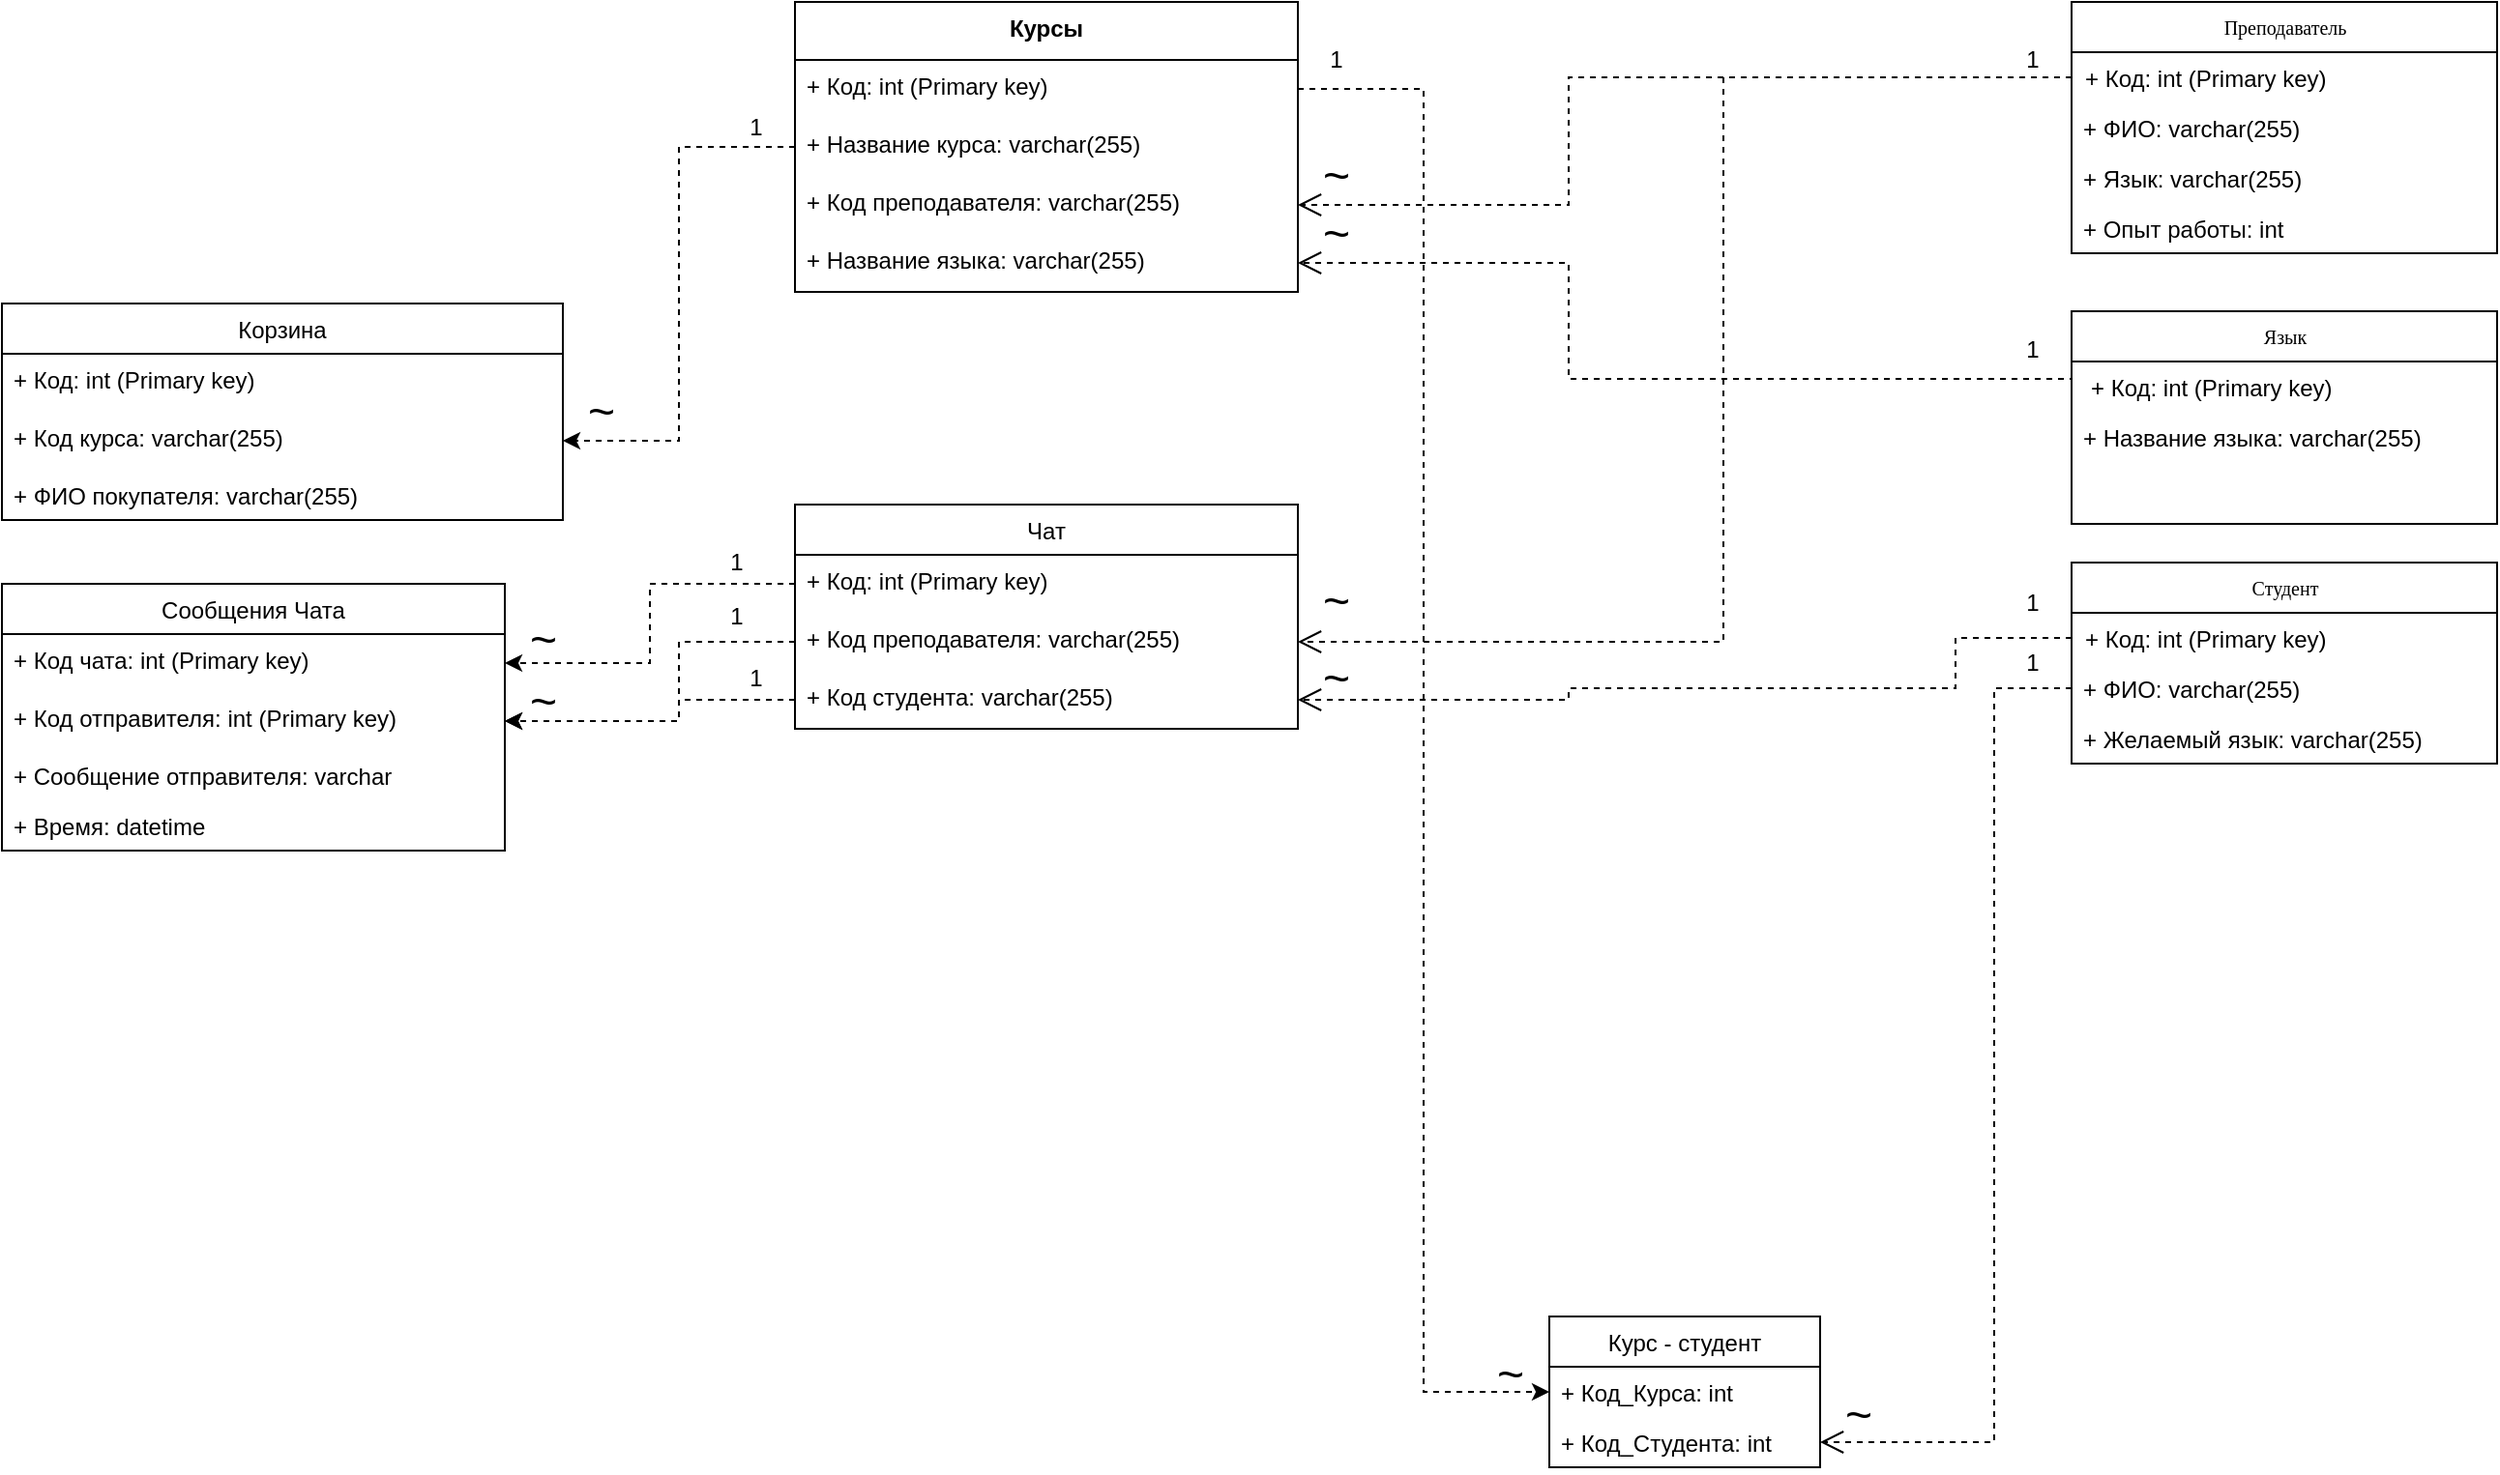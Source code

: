 <mxfile version="13.4.1" type="device"><diagram name="Page-1" id="c4acf3e9-155e-7222-9cf6-157b1a14988f"><mxGraphModel dx="1422" dy="794" grid="1" gridSize="10" guides="1" tooltips="1" connect="1" arrows="1" fold="1" page="1" pageScale="1" pageWidth="1169" pageHeight="827" background="#ffffff" math="0" shadow="0"><root><mxCell id="0"/><mxCell id="1" parent="0"/><mxCell id="5d2195bd80daf111-26" style="edgeStyle=orthogonalEdgeStyle;rounded=0;html=1;dashed=1;labelBackgroundColor=none;startFill=0;endArrow=open;endFill=0;endSize=10;fontFamily=Verdana;fontSize=10;" parent="1" edge="1"><mxGeometry relative="1" as="geometry"><Array as="points"/><mxPoint x="640" y="300" as="sourcePoint"/></mxGeometry></mxCell><mxCell id="5d2195bd80daf111-21" style="edgeStyle=orthogonalEdgeStyle;rounded=0;html=1;labelBackgroundColor=none;startFill=0;endArrow=open;endFill=0;endSize=10;fontFamily=Verdana;fontSize=10;dashed=1;exitX=0;exitY=0.5;exitDx=0;exitDy=0;entryX=1;entryY=0.5;entryDx=0;entryDy=0;" parent="1" source="17acba5748e5396b-24" target="fiG2u-xvk8_kJ1NtS1mX-15" edge="1"><mxGeometry relative="1" as="geometry"><mxPoint x="690" y="164.25" as="targetPoint"/><Array as="points"><mxPoint x="1200" y="285"/><mxPoint x="1200" y="255"/><mxPoint x="810" y="255"/><mxPoint x="810" y="195"/></Array></mxGeometry></mxCell><mxCell id="5d2195bd80daf111-24" style="edgeStyle=orthogonalEdgeStyle;rounded=0;html=1;dashed=1;labelBackgroundColor=none;startFill=0;endArrow=open;endFill=0;endSize=10;fontFamily=Verdana;fontSize=10;" parent="1" edge="1"><mxGeometry relative="1" as="geometry"><Array as="points"><mxPoint x="350" y="310"/><mxPoint x="350" y="210"/><mxPoint x="550" y="210"/><mxPoint x="550" y="160"/></Array><mxPoint x="580" y="160" as="targetPoint"/></mxGeometry></mxCell><mxCell id="5d2195bd80daf111-25" style="edgeStyle=orthogonalEdgeStyle;rounded=0;html=1;dashed=1;labelBackgroundColor=none;startFill=0;endArrow=open;endFill=0;endSize=10;fontFamily=Verdana;fontSize=10;" parent="1" edge="1"><mxGeometry relative="1" as="geometry"><Array as="points"><mxPoint x="370" y="340"/><mxPoint x="370" y="300"/></Array><mxPoint x="450" y="300" as="targetPoint"/></mxGeometry></mxCell><mxCell id="5d2195bd80daf111-27" style="edgeStyle=orthogonalEdgeStyle;rounded=0;html=1;exitX=1;exitY=0.75;dashed=1;labelBackgroundColor=none;startFill=0;endArrow=open;endFill=0;endSize=10;fontFamily=Verdana;fontSize=10;" parent="1" edge="1"><mxGeometry relative="1" as="geometry"><Array as="points"><mxPoint x="320" y="375"/><mxPoint x="320" y="440"/></Array><mxPoint x="250" y="375" as="sourcePoint"/></mxGeometry></mxCell><mxCell id="5d2195bd80daf111-28" style="edgeStyle=orthogonalEdgeStyle;rounded=0;html=1;dashed=1;labelBackgroundColor=none;startFill=0;endArrow=open;endFill=0;endSize=10;fontFamily=Verdana;fontSize=10;" parent="1" edge="1"><mxGeometry relative="1" as="geometry"><Array as="points"><mxPoint x="320" y="490"/><mxPoint x="320" y="460"/></Array><mxPoint x="380" y="460" as="targetPoint"/></mxGeometry></mxCell><mxCell id="fiG2u-xvk8_kJ1NtS1mX-23" style="edgeStyle=orthogonalEdgeStyle;rounded=0;html=1;labelBackgroundColor=none;startFill=0;endArrow=open;endFill=0;endSize=10;fontFamily=Verdana;fontSize=10;dashed=1;exitX=0;exitY=0.5;exitDx=0;exitDy=0;entryX=1;entryY=0.5;entryDx=0;entryDy=0;" parent="1" source="fiG2u-xvk8_kJ1NtS1mX-19" target="7IwQCP3Pk2z6sWOzPm-X-50" edge="1"><mxGeometry relative="1" as="geometry"><mxPoint x="600" y="410" as="targetPoint"/><mxPoint x="810" y="320" as="sourcePoint"/><Array as="points"><mxPoint x="1030" y="415"/><mxPoint x="1030" y="805"/></Array></mxGeometry></mxCell><mxCell id="fiG2u-xvk8_kJ1NtS1mX-31" style="edgeStyle=orthogonalEdgeStyle;rounded=0;html=1;labelBackgroundColor=none;startFill=0;endArrow=open;endFill=0;endSize=10;fontFamily=Verdana;fontSize=10;dashed=1;exitX=0;exitY=0.5;exitDx=0;exitDy=0;entryX=1;entryY=0.5;entryDx=0;entryDy=0;" parent="1" source="fiG2u-xvk8_kJ1NtS1mX-27" target="fiG2u-xvk8_kJ1NtS1mX-11" edge="1"><mxGeometry relative="1" as="geometry"><mxPoint x="650" y="340" as="targetPoint"/><mxPoint x="860" y="350" as="sourcePoint"/><Array as="points"><mxPoint x="810" y="99"/><mxPoint x="810" y="165"/></Array></mxGeometry></mxCell><mxCell id="7IwQCP3Pk2z6sWOzPm-X-19" style="edgeStyle=orthogonalEdgeStyle;rounded=0;html=1;labelBackgroundColor=none;startFill=0;endArrow=open;endFill=0;endSize=10;fontFamily=Verdana;fontSize=10;dashed=1;exitX=0;exitY=0.5;exitDx=0;exitDy=0;entryX=1;entryY=0.5;entryDx=0;entryDy=0;" parent="1" source="fiG2u-xvk8_kJ1NtS1mX-18" target="7IwQCP3Pk2z6sWOzPm-X-14" edge="1"><mxGeometry relative="1" as="geometry"><mxPoint x="720" y="420" as="targetPoint"/><mxPoint x="1290" y="610" as="sourcePoint"/><Array as="points"><mxPoint x="1010" y="389"/><mxPoint x="1010" y="415"/><mxPoint x="810" y="415"/><mxPoint x="810" y="421"/></Array></mxGeometry></mxCell><mxCell id="7IwQCP3Pk2z6sWOzPm-X-22" value="1" style="text;html=1;strokeColor=none;fillColor=none;align=center;verticalAlign=middle;whiteSpace=wrap;rounded=0;" parent="1" vertex="1"><mxGeometry x="1030" y="392" width="40" height="20" as="geometry"/></mxCell><mxCell id="7IwQCP3Pk2z6sWOzPm-X-24" value="1" style="text;html=1;strokeColor=none;fillColor=none;align=center;verticalAlign=middle;whiteSpace=wrap;rounded=0;" parent="1" vertex="1"><mxGeometry x="1030" y="230" width="40" height="20" as="geometry"/></mxCell><mxCell id="7IwQCP3Pk2z6sWOzPm-X-26" value="~" style="text;html=1;strokeColor=none;fillColor=none;align=center;verticalAlign=middle;whiteSpace=wrap;rounded=0;fontSize=24;" parent="1" vertex="1"><mxGeometry x="670" y="140" width="40" height="20" as="geometry"/></mxCell><mxCell id="7IwQCP3Pk2z6sWOzPm-X-27" value="~" style="text;html=1;strokeColor=none;fillColor=none;align=center;verticalAlign=middle;whiteSpace=wrap;rounded=0;fontSize=24;" parent="1" vertex="1"><mxGeometry x="670" y="170" width="40" height="20" as="geometry"/></mxCell><mxCell id="7IwQCP3Pk2z6sWOzPm-X-28" value="~" style="text;html=1;strokeColor=none;fillColor=none;align=center;verticalAlign=middle;whiteSpace=wrap;rounded=0;fontSize=24;" parent="1" vertex="1"><mxGeometry x="940" y="781" width="40" height="20" as="geometry"/></mxCell><mxCell id="7IwQCP3Pk2z6sWOzPm-X-29" value="~" style="text;html=1;strokeColor=none;fillColor=none;align=center;verticalAlign=middle;whiteSpace=wrap;rounded=0;fontSize=24;" parent="1" vertex="1"><mxGeometry x="670" y="360" width="40" height="20" as="geometry"/></mxCell><mxCell id="7IwQCP3Pk2z6sWOzPm-X-34" style="edgeStyle=orthogonalEdgeStyle;rounded=0;html=1;labelBackgroundColor=none;startFill=0;endArrow=open;endFill=0;endSize=10;fontFamily=Verdana;fontSize=10;dashed=1;exitX=0;exitY=0.5;exitDx=0;exitDy=0;entryX=1;entryY=0.5;entryDx=0;entryDy=0;" parent="1" source="fiG2u-xvk8_kJ1NtS1mX-27" target="7IwQCP3Pk2z6sWOzPm-X-15" edge="1"><mxGeometry relative="1" as="geometry"><mxPoint x="780" y="766" as="targetPoint"/><mxPoint x="1350" y="790" as="sourcePoint"/><Array as="points"><mxPoint x="890" y="99"/><mxPoint x="890" y="391"/></Array></mxGeometry></mxCell><mxCell id="7IwQCP3Pk2z6sWOzPm-X-36" value="~" style="text;html=1;strokeColor=none;fillColor=none;align=center;verticalAlign=middle;whiteSpace=wrap;rounded=0;fontSize=24;" parent="1" vertex="1"><mxGeometry x="670" y="400" width="40" height="20" as="geometry"/></mxCell><mxCell id="7IwQCP3Pk2z6sWOzPm-X-44" style="edgeStyle=orthogonalEdgeStyle;rounded=0;orthogonalLoop=1;jettySize=auto;html=1;exitX=0;exitY=0.5;exitDx=0;exitDy=0;entryX=1;entryY=0.5;entryDx=0;entryDy=0;fontSize=12;dashed=1;" parent="1" source="fiG2u-xvk8_kJ1NtS1mX-6" target="7IwQCP3Pk2z6sWOzPm-X-42" edge="1"><mxGeometry relative="1" as="geometry"/></mxCell><mxCell id="fiG2u-xvk8_kJ1NtS1mX-5" value="Курсы" style="swimlane;fontStyle=1;align=center;verticalAlign=top;childLayout=stackLayout;horizontal=1;startSize=30;horizontalStack=0;resizeParent=1;resizeParentMax=0;resizeLast=0;collapsible=1;marginBottom=0;" parent="1" vertex="1"><mxGeometry x="410" y="60" width="260" height="150" as="geometry"><mxRectangle x="30" y="60" width="70" height="30" as="alternateBounds"/></mxGeometry></mxCell><mxCell id="fiG2u-xvk8_kJ1NtS1mX-10" value="+ Код: int (Primary key)" style="text;strokeColor=none;fillColor=none;align=left;verticalAlign=top;spacingLeft=4;spacingRight=4;overflow=hidden;rotatable=0;points=[[0,0.5],[1,0.5]];portConstraint=eastwest;" parent="fiG2u-xvk8_kJ1NtS1mX-5" vertex="1"><mxGeometry y="30" width="260" height="30" as="geometry"/></mxCell><mxCell id="fiG2u-xvk8_kJ1NtS1mX-6" value="+ Название курса: varchar(255)" style="text;strokeColor=none;fillColor=none;align=left;verticalAlign=top;spacingLeft=4;spacingRight=4;overflow=hidden;rotatable=0;points=[[0,0.5],[1,0.5]];portConstraint=eastwest;" parent="fiG2u-xvk8_kJ1NtS1mX-5" vertex="1"><mxGeometry y="60" width="260" height="30" as="geometry"/></mxCell><mxCell id="fiG2u-xvk8_kJ1NtS1mX-11" value="+ Код преподавателя: varchar(255)" style="text;strokeColor=none;fillColor=none;align=left;verticalAlign=top;spacingLeft=4;spacingRight=4;overflow=hidden;rotatable=0;points=[[0,0.5],[1,0.5]];portConstraint=eastwest;" parent="fiG2u-xvk8_kJ1NtS1mX-5" vertex="1"><mxGeometry y="90" width="260" height="30" as="geometry"/></mxCell><mxCell id="fiG2u-xvk8_kJ1NtS1mX-15" value="+ Название языка: varchar(255)" style="text;strokeColor=none;fillColor=none;align=left;verticalAlign=top;spacingLeft=4;spacingRight=4;overflow=hidden;rotatable=0;points=[[0,0.5],[1,0.5]];portConstraint=eastwest;" parent="fiG2u-xvk8_kJ1NtS1mX-5" vertex="1"><mxGeometry y="120" width="260" height="30" as="geometry"/></mxCell><mxCell id="fiG2u-xvk8_kJ1NtS1mX-7" value="" style="line;strokeWidth=1;fillColor=none;align=left;verticalAlign=middle;spacingTop=-1;spacingLeft=3;spacingRight=3;rotatable=0;labelPosition=right;points=[];portConstraint=eastwest;" parent="fiG2u-xvk8_kJ1NtS1mX-5" vertex="1"><mxGeometry y="150" width="260" as="geometry"/></mxCell><mxCell id="7IwQCP3Pk2z6sWOzPm-X-37" value="Корзина" style="swimlane;fontStyle=0;childLayout=stackLayout;horizontal=1;startSize=26;fillColor=none;horizontalStack=0;resizeParent=1;resizeParentMax=0;resizeLast=0;collapsible=1;marginBottom=0;fontSize=12;" parent="1" vertex="1"><mxGeometry y="216" width="290" height="112" as="geometry"/></mxCell><mxCell id="7IwQCP3Pk2z6sWOzPm-X-41" value="+ Код: int (Primary key)" style="text;strokeColor=none;fillColor=none;align=left;verticalAlign=top;spacingLeft=4;spacingRight=4;overflow=hidden;rotatable=0;points=[[0,0.5],[1,0.5]];portConstraint=eastwest;" parent="7IwQCP3Pk2z6sWOzPm-X-37" vertex="1"><mxGeometry y="26" width="290" height="30" as="geometry"/></mxCell><mxCell id="7IwQCP3Pk2z6sWOzPm-X-42" value="+ Код курса: varchar(255)" style="text;strokeColor=none;fillColor=none;align=left;verticalAlign=top;spacingLeft=4;spacingRight=4;overflow=hidden;rotatable=0;points=[[0,0.5],[1,0.5]];portConstraint=eastwest;" parent="7IwQCP3Pk2z6sWOzPm-X-37" vertex="1"><mxGeometry y="56" width="290" height="30" as="geometry"/></mxCell><mxCell id="7IwQCP3Pk2z6sWOzPm-X-43" value="+ ФИО покупателя: varchar(255)" style="text;strokeColor=none;fillColor=none;align=left;verticalAlign=top;spacingLeft=4;spacingRight=4;overflow=hidden;rotatable=0;points=[[0,0.5],[1,0.5]];portConstraint=eastwest;labelPosition=center;verticalLabelPosition=middle;whiteSpace=wrap;html=1;" parent="7IwQCP3Pk2z6sWOzPm-X-37" vertex="1"><mxGeometry y="86" width="290" height="26" as="geometry"/></mxCell><mxCell id="17acba5748e5396b-20" value="Язык" style="swimlane;html=1;fontStyle=0;childLayout=stackLayout;horizontal=1;startSize=26;fillColor=none;horizontalStack=0;resizeParent=1;resizeLast=0;collapsible=1;marginBottom=0;swimlaneFillColor=#ffffff;rounded=0;shadow=0;comic=0;labelBackgroundColor=none;strokeWidth=1;fontFamily=Verdana;fontSize=10;align=center;" parent="1" vertex="1"><mxGeometry x="1070" y="220" width="220" height="110" as="geometry"><mxRectangle x="350" y="42" width="80" height="26" as="alternateBounds"/></mxGeometry></mxCell><mxCell id="17acba5748e5396b-21" value="&lt;p style=&quot;margin: 0px 0px 0px 4px&quot;&gt;+ Код: int (Primary key)&lt;/p&gt;&lt;div&gt;&lt;br&gt;&lt;/div&gt;" style="text;html=1;strokeColor=none;fillColor=none;align=left;verticalAlign=top;spacingLeft=4;spacingRight=4;whiteSpace=wrap;overflow=hidden;rotatable=0;points=[[0,0.5],[1,0.5]];portConstraint=eastwest;" parent="17acba5748e5396b-20" vertex="1"><mxGeometry y="26" width="220" height="26" as="geometry"/></mxCell><mxCell id="17acba5748e5396b-24" value="+ Название языка: varchar(255)" style="text;html=1;strokeColor=none;fillColor=none;align=left;verticalAlign=top;spacingLeft=4;spacingRight=4;whiteSpace=wrap;overflow=hidden;rotatable=0;points=[[0,0.5],[1,0.5]];portConstraint=eastwest;" parent="17acba5748e5396b-20" vertex="1"><mxGeometry y="52" width="220" height="26" as="geometry"/></mxCell><mxCell id="fiG2u-xvk8_kJ1NtS1mX-26" value="Преподаватель" style="swimlane;html=1;fontStyle=0;childLayout=stackLayout;horizontal=1;startSize=26;fillColor=none;horizontalStack=0;resizeParent=1;resizeLast=0;collapsible=1;marginBottom=0;swimlaneFillColor=#ffffff;rounded=0;shadow=0;comic=0;labelBackgroundColor=none;strokeWidth=1;fontFamily=Verdana;fontSize=10;align=center;" parent="1" vertex="1"><mxGeometry x="1070" y="60" width="220" height="130" as="geometry"><mxRectangle x="350" y="42" width="80" height="26" as="alternateBounds"/></mxGeometry></mxCell><mxCell id="fiG2u-xvk8_kJ1NtS1mX-27" value="&lt;p style=&quot;margin: 0px 0px 0px 4px&quot;&gt;+ Код: int (Primary key)&lt;/p&gt;&lt;div&gt;&lt;br&gt;&lt;/div&gt;" style="text;html=1;strokeColor=none;fillColor=none;align=left;verticalAlign=top;spacingLeft=1;spacingRight=4;whiteSpace=wrap;overflow=hidden;rotatable=0;points=[[0,0.5],[1,0.5]];portConstraint=eastwest;" parent="fiG2u-xvk8_kJ1NtS1mX-26" vertex="1"><mxGeometry y="26" width="220" height="26" as="geometry"/></mxCell><mxCell id="fiG2u-xvk8_kJ1NtS1mX-28" value="+ ФИО: varchar(255)" style="text;strokeColor=none;fillColor=none;align=left;verticalAlign=top;spacingLeft=4;spacingRight=4;overflow=hidden;rotatable=0;points=[[0,0.5],[1,0.5]];portConstraint=eastwest;labelPosition=center;verticalLabelPosition=middle;whiteSpace=wrap;html=1;" parent="fiG2u-xvk8_kJ1NtS1mX-26" vertex="1"><mxGeometry y="52" width="220" height="26" as="geometry"/></mxCell><mxCell id="fiG2u-xvk8_kJ1NtS1mX-29" value="+ Язык: varchar(255)" style="text;html=1;strokeColor=none;fillColor=none;align=left;verticalAlign=top;spacingLeft=4;spacingRight=4;whiteSpace=wrap;overflow=hidden;rotatable=0;points=[[0,0.5],[1,0.5]];portConstraint=eastwest;" parent="fiG2u-xvk8_kJ1NtS1mX-26" vertex="1"><mxGeometry y="78" width="220" height="26" as="geometry"/></mxCell><mxCell id="fiG2u-xvk8_kJ1NtS1mX-30" value="+ Опыт работы: int" style="text;html=1;strokeColor=none;fillColor=none;align=left;verticalAlign=top;spacingLeft=4;spacingRight=4;whiteSpace=wrap;overflow=hidden;rotatable=0;points=[[0,0.5],[1,0.5]];portConstraint=eastwest;" parent="fiG2u-xvk8_kJ1NtS1mX-26" vertex="1"><mxGeometry y="104" width="220" height="26" as="geometry"/></mxCell><mxCell id="7IwQCP3Pk2z6sWOzPm-X-45" value="1" style="text;html=1;strokeColor=none;fillColor=none;align=center;verticalAlign=middle;whiteSpace=wrap;rounded=0;" parent="1" vertex="1"><mxGeometry x="370" y="115" width="40" height="20" as="geometry"/></mxCell><mxCell id="7IwQCP3Pk2z6sWOzPm-X-46" value="~" style="text;html=1;strokeColor=none;fillColor=none;align=center;verticalAlign=middle;whiteSpace=wrap;rounded=0;fontSize=24;" parent="1" vertex="1"><mxGeometry x="290" y="262" width="40" height="20" as="geometry"/></mxCell><mxCell id="7IwQCP3Pk2z6sWOzPm-X-54" style="edgeStyle=orthogonalEdgeStyle;rounded=0;orthogonalLoop=1;jettySize=auto;html=1;entryX=0;entryY=0.5;entryDx=0;entryDy=0;dashed=1;fontSize=12;" parent="1" source="fiG2u-xvk8_kJ1NtS1mX-10" target="7IwQCP3Pk2z6sWOzPm-X-49" edge="1"><mxGeometry relative="1" as="geometry"/></mxCell><mxCell id="7IwQCP3Pk2z6sWOzPm-X-55" value="1" style="text;html=1;strokeColor=none;fillColor=none;align=center;verticalAlign=middle;whiteSpace=wrap;rounded=0;" parent="1" vertex="1"><mxGeometry x="670" y="80" width="40" height="20" as="geometry"/></mxCell><mxCell id="7IwQCP3Pk2z6sWOzPm-X-56" value="~" style="text;html=1;strokeColor=none;fillColor=none;align=center;verticalAlign=middle;whiteSpace=wrap;rounded=0;fontSize=24;" parent="1" vertex="1"><mxGeometry x="760" y="760" width="40" height="20" as="geometry"/></mxCell><mxCell id="7IwQCP3Pk2z6sWOzPm-X-48" value="Курс - студент" style="swimlane;fontStyle=0;childLayout=stackLayout;horizontal=1;startSize=26;fillColor=none;horizontalStack=0;resizeParent=1;resizeParentMax=0;resizeLast=0;collapsible=1;marginBottom=0;fontSize=12;" parent="1" vertex="1"><mxGeometry x="800" y="740" width="140" height="78" as="geometry"/></mxCell><mxCell id="7IwQCP3Pk2z6sWOzPm-X-49" value="+ Код_Курса: int" style="text;strokeColor=none;fillColor=none;align=left;verticalAlign=top;spacingLeft=4;spacingRight=4;overflow=hidden;rotatable=0;points=[[0,0.5],[1,0.5]];portConstraint=eastwest;" parent="7IwQCP3Pk2z6sWOzPm-X-48" vertex="1"><mxGeometry y="26" width="140" height="26" as="geometry"/></mxCell><mxCell id="7IwQCP3Pk2z6sWOzPm-X-50" value="+ Код_Студента: int" style="text;strokeColor=none;fillColor=none;align=left;verticalAlign=top;spacingLeft=4;spacingRight=4;overflow=hidden;rotatable=0;points=[[0,0.5],[1,0.5]];portConstraint=eastwest;" parent="7IwQCP3Pk2z6sWOzPm-X-48" vertex="1"><mxGeometry y="52" width="140" height="26" as="geometry"/></mxCell><mxCell id="7IwQCP3Pk2z6sWOzPm-X-68" style="edgeStyle=orthogonalEdgeStyle;rounded=0;orthogonalLoop=1;jettySize=auto;html=1;entryX=1;entryY=0.5;entryDx=0;entryDy=0;dashed=1;fontSize=12;" parent="1" source="7IwQCP3Pk2z6sWOzPm-X-13" target="7IwQCP3Pk2z6sWOzPm-X-60" edge="1"><mxGeometry relative="1" as="geometry"/></mxCell><mxCell id="7IwQCP3Pk2z6sWOzPm-X-71" value="1" style="text;html=1;strokeColor=none;fillColor=none;align=center;verticalAlign=middle;whiteSpace=wrap;rounded=0;" parent="1" vertex="1"><mxGeometry x="360" y="340" width="40" height="20" as="geometry"/></mxCell><mxCell id="7IwQCP3Pk2z6sWOzPm-X-72" value="~" style="text;html=1;strokeColor=none;fillColor=none;align=center;verticalAlign=middle;whiteSpace=wrap;rounded=0;fontSize=24;" parent="1" vertex="1"><mxGeometry x="260" y="380" width="40" height="20" as="geometry"/></mxCell><mxCell id="7IwQCP3Pk2z6sWOzPm-X-74" style="edgeStyle=orthogonalEdgeStyle;rounded=0;orthogonalLoop=1;jettySize=auto;html=1;entryX=1;entryY=0.5;entryDx=0;entryDy=0;dashed=1;fontSize=12;" parent="1" source="7IwQCP3Pk2z6sWOzPm-X-15" target="7IwQCP3Pk2z6sWOzPm-X-73" edge="1"><mxGeometry relative="1" as="geometry"><Array as="points"><mxPoint x="350" y="391"/><mxPoint x="350" y="432"/></Array></mxGeometry></mxCell><mxCell id="7IwQCP3Pk2z6sWOzPm-X-59" value="Сообщения Чата" style="swimlane;fontStyle=0;childLayout=stackLayout;horizontal=1;startSize=26;fillColor=none;horizontalStack=0;resizeParent=1;resizeParentMax=0;resizeLast=0;collapsible=1;marginBottom=0;" parent="1" vertex="1"><mxGeometry y="361" width="260" height="138" as="geometry"/></mxCell><mxCell id="7IwQCP3Pk2z6sWOzPm-X-60" value="+ Код чата: int (Primary key)" style="text;strokeColor=none;fillColor=none;align=left;verticalAlign=top;spacingLeft=4;spacingRight=4;overflow=hidden;rotatable=0;points=[[0,0.5],[1,0.5]];portConstraint=eastwest;" parent="7IwQCP3Pk2z6sWOzPm-X-59" vertex="1"><mxGeometry y="26" width="260" height="30" as="geometry"/></mxCell><mxCell id="7IwQCP3Pk2z6sWOzPm-X-73" value="+ Код отправителя: int (Primary key)" style="text;strokeColor=none;fillColor=none;align=left;verticalAlign=top;spacingLeft=4;spacingRight=4;overflow=hidden;rotatable=0;points=[[0,0.5],[1,0.5]];portConstraint=eastwest;" parent="7IwQCP3Pk2z6sWOzPm-X-59" vertex="1"><mxGeometry y="56" width="260" height="30" as="geometry"/></mxCell><mxCell id="7IwQCP3Pk2z6sWOzPm-X-62" value="+ Сообщение отправителя: varchar" style="text;strokeColor=none;fillColor=none;align=left;verticalAlign=top;spacingLeft=4;spacingRight=4;overflow=hidden;rotatable=0;points=[[0,0.5],[1,0.5]];portConstraint=eastwest;" parent="7IwQCP3Pk2z6sWOzPm-X-59" vertex="1"><mxGeometry y="86" width="260" height="26" as="geometry"/></mxCell><mxCell id="7IwQCP3Pk2z6sWOzPm-X-63" value="+ Время: datetime" style="text;strokeColor=none;fillColor=none;align=left;verticalAlign=top;spacingLeft=4;spacingRight=4;overflow=hidden;rotatable=0;points=[[0,0.5],[1,0.5]];portConstraint=eastwest;" parent="7IwQCP3Pk2z6sWOzPm-X-59" vertex="1"><mxGeometry y="112" width="260" height="26" as="geometry"/></mxCell><mxCell id="7IwQCP3Pk2z6sWOzPm-X-75" value="~" style="text;html=1;strokeColor=none;fillColor=none;align=center;verticalAlign=middle;whiteSpace=wrap;rounded=0;fontSize=24;" parent="1" vertex="1"><mxGeometry x="260" y="412" width="40" height="20" as="geometry"/></mxCell><mxCell id="7IwQCP3Pk2z6sWOzPm-X-76" value="1" style="text;html=1;strokeColor=none;fillColor=none;align=center;verticalAlign=middle;whiteSpace=wrap;rounded=0;" parent="1" vertex="1"><mxGeometry x="360" y="368" width="40" height="20" as="geometry"/></mxCell><mxCell id="7IwQCP3Pk2z6sWOzPm-X-8" value="Чат" style="swimlane;fontStyle=0;childLayout=stackLayout;horizontal=1;startSize=26;fillColor=none;horizontalStack=0;resizeParent=1;resizeParentMax=0;resizeLast=0;collapsible=1;marginBottom=0;" parent="1" vertex="1"><mxGeometry x="410" y="320" width="260" height="116" as="geometry"/></mxCell><mxCell id="7IwQCP3Pk2z6sWOzPm-X-13" value="+ Код: int (Primary key)" style="text;strokeColor=none;fillColor=none;align=left;verticalAlign=top;spacingLeft=4;spacingRight=4;overflow=hidden;rotatable=0;points=[[0,0.5],[1,0.5]];portConstraint=eastwest;" parent="7IwQCP3Pk2z6sWOzPm-X-8" vertex="1"><mxGeometry y="26" width="260" height="30" as="geometry"/></mxCell><mxCell id="7IwQCP3Pk2z6sWOzPm-X-15" value="+ Код преподавателя: varchar(255)" style="text;strokeColor=none;fillColor=none;align=left;verticalAlign=top;spacingLeft=4;spacingRight=4;overflow=hidden;rotatable=0;points=[[0,0.5],[1,0.5]];portConstraint=eastwest;" parent="7IwQCP3Pk2z6sWOzPm-X-8" vertex="1"><mxGeometry y="56" width="260" height="30" as="geometry"/></mxCell><mxCell id="7IwQCP3Pk2z6sWOzPm-X-14" value="+ Код студента: varchar(255)" style="text;strokeColor=none;fillColor=none;align=left;verticalAlign=top;spacingLeft=4;spacingRight=4;overflow=hidden;rotatable=0;points=[[0,0.5],[1,0.5]];portConstraint=eastwest;" parent="7IwQCP3Pk2z6sWOzPm-X-8" vertex="1"><mxGeometry y="86" width="260" height="30" as="geometry"/></mxCell><mxCell id="fiG2u-xvk8_kJ1NtS1mX-17" value="Студент" style="swimlane;html=1;fontStyle=0;childLayout=stackLayout;horizontal=1;startSize=26;fillColor=none;horizontalStack=0;resizeParent=1;resizeLast=0;collapsible=1;marginBottom=0;swimlaneFillColor=#ffffff;rounded=0;shadow=0;comic=0;labelBackgroundColor=none;strokeWidth=1;fontFamily=Verdana;fontSize=10;align=center;" parent="1" vertex="1"><mxGeometry x="1070" y="350" width="220" height="104" as="geometry"><mxRectangle x="350" y="42" width="80" height="26" as="alternateBounds"/></mxGeometry></mxCell><mxCell id="fiG2u-xvk8_kJ1NtS1mX-18" value="&lt;p style=&quot;margin: 0px 0px 0px 4px&quot;&gt;+ Код: int (Primary key)&lt;/p&gt;&lt;div&gt;&lt;br&gt;&lt;/div&gt;" style="text;html=1;strokeColor=none;fillColor=none;align=left;verticalAlign=top;spacingLeft=1;spacingRight=4;whiteSpace=wrap;overflow=hidden;rotatable=0;points=[[0,0.5],[1,0.5]];portConstraint=eastwest;" parent="fiG2u-xvk8_kJ1NtS1mX-17" vertex="1"><mxGeometry y="26" width="220" height="26" as="geometry"/></mxCell><mxCell id="fiG2u-xvk8_kJ1NtS1mX-19" value="+ ФИО: varchar(255)" style="text;strokeColor=none;fillColor=none;align=left;verticalAlign=top;spacingLeft=4;spacingRight=4;overflow=hidden;rotatable=0;points=[[0,0.5],[1,0.5]];portConstraint=eastwest;labelPosition=center;verticalLabelPosition=middle;whiteSpace=wrap;html=1;" parent="fiG2u-xvk8_kJ1NtS1mX-17" vertex="1"><mxGeometry y="52" width="220" height="26" as="geometry"/></mxCell><mxCell id="fiG2u-xvk8_kJ1NtS1mX-20" value="+ Желаемый язык: varchar(255)" style="text;html=1;strokeColor=none;fillColor=none;align=left;verticalAlign=top;spacingLeft=4;spacingRight=4;whiteSpace=wrap;overflow=hidden;rotatable=0;points=[[0,0.5],[1,0.5]];portConstraint=eastwest;" parent="fiG2u-xvk8_kJ1NtS1mX-17" vertex="1"><mxGeometry y="78" width="220" height="26" as="geometry"/></mxCell><mxCell id="uuC3ABo5vGzO_0BHZziW-2" value="1" style="text;html=1;strokeColor=none;fillColor=none;align=center;verticalAlign=middle;whiteSpace=wrap;rounded=0;" parent="1" vertex="1"><mxGeometry x="1030" y="80" width="40" height="20" as="geometry"/></mxCell><mxCell id="jkrajUfYE6jpjv8Uy69R-1" style="edgeStyle=orthogonalEdgeStyle;rounded=0;orthogonalLoop=1;jettySize=auto;html=1;entryX=1;entryY=0.5;entryDx=0;entryDy=0;dashed=1;" parent="1" source="7IwQCP3Pk2z6sWOzPm-X-14" target="7IwQCP3Pk2z6sWOzPm-X-73" edge="1"><mxGeometry relative="1" as="geometry"><Array as="points"><mxPoint x="350" y="421"/><mxPoint x="350" y="432"/></Array></mxGeometry></mxCell><mxCell id="jkrajUfYE6jpjv8Uy69R-2" value="1" style="text;html=1;strokeColor=none;fillColor=none;align=center;verticalAlign=middle;whiteSpace=wrap;rounded=0;" parent="1" vertex="1"><mxGeometry x="370" y="400" width="40" height="20" as="geometry"/></mxCell><mxCell id="JnsM_Sbt9LdjQE9Kmnld-1" value="1" style="text;html=1;strokeColor=none;fillColor=none;align=center;verticalAlign=middle;whiteSpace=wrap;rounded=0;" parent="1" vertex="1"><mxGeometry x="1030" y="361" width="40" height="20" as="geometry"/></mxCell></root></mxGraphModel></diagram></mxfile>